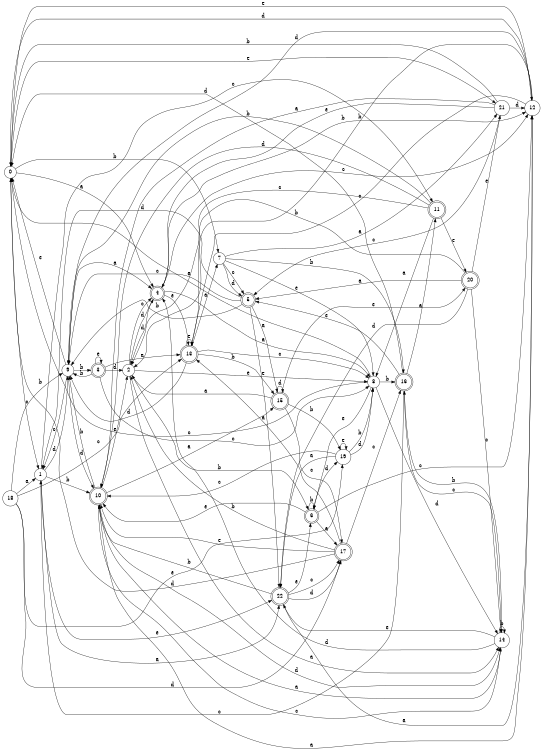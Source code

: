 digraph n19_6 {
__start0 [label="" shape="none"];

rankdir=LR;
size="8,5";

s0 [style="filled", color="black", fillcolor="white" shape="circle", label="0"];
s1 [style="filled", color="black", fillcolor="white" shape="circle", label="1"];
s2 [style="filled", color="black", fillcolor="white" shape="circle", label="2"];
s3 [style="rounded,filled", color="black", fillcolor="white" shape="doublecircle", label="3"];
s4 [style="rounded,filled", color="black", fillcolor="white" shape="doublecircle", label="4"];
s5 [style="rounded,filled", color="black", fillcolor="white" shape="doublecircle", label="5"];
s6 [style="rounded,filled", color="black", fillcolor="white" shape="doublecircle", label="6"];
s7 [style="filled", color="black", fillcolor="white" shape="circle", label="7"];
s8 [style="filled", color="black", fillcolor="white" shape="circle", label="8"];
s9 [style="filled", color="black", fillcolor="white" shape="circle", label="9"];
s10 [style="rounded,filled", color="black", fillcolor="white" shape="doublecircle", label="10"];
s11 [style="rounded,filled", color="black", fillcolor="white" shape="doublecircle", label="11"];
s12 [style="filled", color="black", fillcolor="white" shape="circle", label="12"];
s13 [style="rounded,filled", color="black", fillcolor="white" shape="doublecircle", label="13"];
s14 [style="filled", color="black", fillcolor="white" shape="circle", label="14"];
s15 [style="rounded,filled", color="black", fillcolor="white" shape="doublecircle", label="15"];
s16 [style="rounded,filled", color="black", fillcolor="white" shape="doublecircle", label="16"];
s17 [style="rounded,filled", color="black", fillcolor="white" shape="doublecircle", label="17"];
s18 [style="filled", color="black", fillcolor="white" shape="circle", label="18"];
s19 [style="filled", color="black", fillcolor="white" shape="circle", label="19"];
s20 [style="rounded,filled", color="black", fillcolor="white" shape="doublecircle", label="20"];
s21 [style="filled", color="black", fillcolor="white" shape="circle", label="21"];
s22 [style="rounded,filled", color="black", fillcolor="white" shape="doublecircle", label="22"];
s0 -> s4 [label="a"];
s0 -> s7 [label="b"];
s0 -> s1 [label="c"];
s0 -> s12 [label="d"];
s0 -> s21 [label="e"];
s1 -> s22 [label="a"];
s1 -> s10 [label="b"];
s1 -> s11 [label="c"];
s1 -> s9 [label="d"];
s1 -> s22 [label="e"];
s2 -> s14 [label="a"];
s2 -> s6 [label="b"];
s2 -> s4 [label="c"];
s2 -> s4 [label="d"];
s2 -> s8 [label="e"];
s3 -> s13 [label="a"];
s3 -> s9 [label="b"];
s3 -> s8 [label="c"];
s3 -> s2 [label="d"];
s3 -> s3 [label="e"];
s4 -> s8 [label="a"];
s4 -> s12 [label="b"];
s4 -> s12 [label="c"];
s4 -> s2 [label="d"];
s4 -> s13 [label="e"];
s5 -> s15 [label="a"];
s5 -> s9 [label="b"];
s5 -> s9 [label="c"];
s5 -> s1 [label="d"];
s5 -> s22 [label="e"];
s6 -> s17 [label="a"];
s6 -> s6 [label="b"];
s6 -> s12 [label="c"];
s6 -> s19 [label="d"];
s6 -> s10 [label="e"];
s7 -> s21 [label="a"];
s7 -> s16 [label="b"];
s7 -> s5 [label="c"];
s7 -> s5 [label="d"];
s7 -> s8 [label="e"];
s8 -> s0 [label="a"];
s8 -> s16 [label="b"];
s8 -> s0 [label="c"];
s8 -> s14 [label="d"];
s8 -> s6 [label="e"];
s9 -> s4 [label="a"];
s9 -> s3 [label="b"];
s9 -> s1 [label="c"];
s9 -> s10 [label="d"];
s9 -> s0 [label="e"];
s10 -> s15 [label="a"];
s10 -> s9 [label="b"];
s10 -> s14 [label="c"];
s10 -> s14 [label="d"];
s10 -> s2 [label="e"];
s11 -> s8 [label="a"];
s11 -> s9 [label="b"];
s11 -> s2 [label="c"];
s11 -> s10 [label="d"];
s11 -> s20 [label="e"];
s12 -> s10 [label="a"];
s12 -> s13 [label="b"];
s12 -> s13 [label="c"];
s12 -> s9 [label="d"];
s12 -> s0 [label="e"];
s13 -> s7 [label="a"];
s13 -> s15 [label="b"];
s13 -> s8 [label="c"];
s13 -> s9 [label="d"];
s13 -> s13 [label="e"];
s14 -> s10 [label="a"];
s14 -> s14 [label="b"];
s14 -> s16 [label="c"];
s14 -> s4 [label="d"];
s14 -> s22 [label="e"];
s15 -> s2 [label="a"];
s15 -> s19 [label="b"];
s15 -> s17 [label="c"];
s15 -> s15 [label="d"];
s15 -> s20 [label="e"];
s16 -> s11 [label="a"];
s16 -> s14 [label="b"];
s16 -> s1 [label="c"];
s16 -> s0 [label="d"];
s16 -> s5 [label="e"];
s17 -> s13 [label="a"];
s17 -> s2 [label="b"];
s17 -> s16 [label="c"];
s17 -> s0 [label="d"];
s17 -> s10 [label="e"];
s18 -> s1 [label="a"];
s18 -> s9 [label="b"];
s18 -> s13 [label="c"];
s18 -> s17 [label="d"];
s18 -> s19 [label="e"];
s19 -> s22 [label="a"];
s19 -> s8 [label="b"];
s19 -> s10 [label="c"];
s19 -> s8 [label="d"];
s19 -> s19 [label="e"];
s20 -> s5 [label="a"];
s20 -> s2 [label="b"];
s20 -> s14 [label="c"];
s20 -> s22 [label="d"];
s20 -> s21 [label="e"];
s21 -> s10 [label="a"];
s21 -> s0 [label="b"];
s21 -> s5 [label="c"];
s21 -> s12 [label="d"];
s21 -> s4 [label="e"];
s22 -> s12 [label="a"];
s22 -> s10 [label="b"];
s22 -> s17 [label="c"];
s22 -> s17 [label="d"];
s22 -> s6 [label="e"];

}